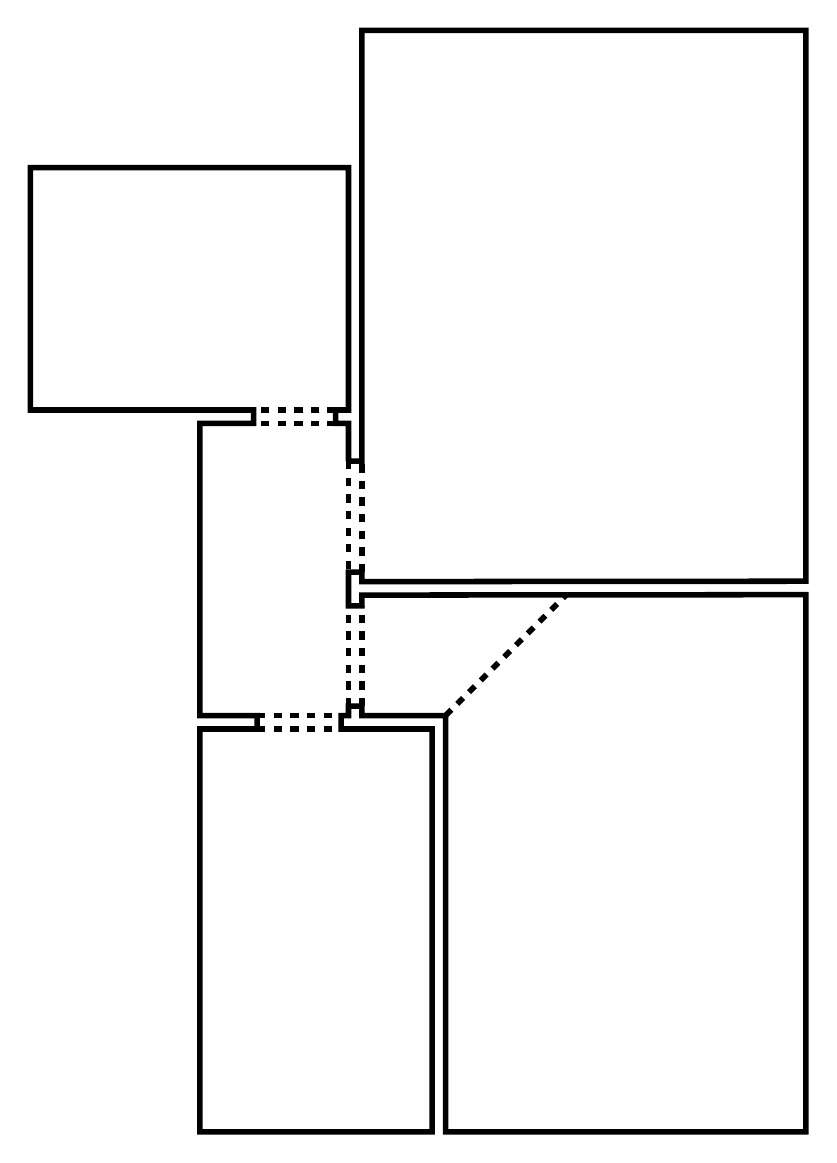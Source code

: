 % This file was created by matlab2tikz v0.4.0.
% Copyright (c) 2008--2013, Nico Schlömer <nico.schloemer@gmail.com>
% All rights reserved.
% 
% The latest updates can be retrieved from
%   http://www.mathworks.com/matlabcentral/fileexchange/22022-matlab2tikz
% where you can also make suggestions and rate matlab2tikz.
% 
% % -*- root: TestingFigures.tex -*-
% 
\begin{tikzpicture}

\begin{axis}[%
width=10cm,
height=14.188cm,
scale only axis,
xmin=50,
xmax=5900,
ymin=500,
ymax=8800,
hide axis,
axis x line*=bottom,
axis y line*=left,
y post scale=1,
unit vector ratio=1 1 1
]
\addplot [
color=blue,
solid,
forget plot
]
table[row sep=crcr]{
2470 5535\\
2470 5815\\
2375 5815\\
2375 5915\\
2470 5915\\
2470 7715\\
107 7715\\
107 5915\\
1765 5915\\
1765 5815\\
1365 5815\\
1365 3645\\
1791 3645\\
1791 3545\\
1365 3545\\
1365 552\\
3091 552\\
3091 3545\\
2415 3545\\
2415 3645\\
2470 3645\\
2470 3715\\
2570 3715\\
2570 3645\\
3191 3645\\
3191 552\\
5868 552\\
5868 4543\\
2570 4540\\
2570 4460\\
2470 4460\\
2470 4710\\
2570 4710\\
2570 4640\\
5868 4643\\
5868 8735\\
2570 8735\\
2570 5535\\
2470 5535\\
};
\addplot [
color=black,
dashed,
line width=2.0pt,
forget plot
]
table[row sep=crcr]{
3191 3645\\
4087.38 4541.38\\
};
\addplot [
color=black,
dashed,
line width=2.0pt,
forget plot
]
table[row sep=crcr]{
2375 5815\\
1765 5815\\
};
\addplot [
color=black,
dashed,
line width=2.0pt,
forget plot
]
table[row sep=crcr]{
2375 5915\\
1765 5915\\
};
\addplot [
color=black,
dashed,
line width=2.0pt,
forget plot
]
table[row sep=crcr]{
1791 3645\\
2415 3645\\
};
\addplot [
color=black,
dashed,
line width=2.0pt,
forget plot
]
table[row sep=crcr]{
1791 3545\\
2415 3545\\
};
\addplot [
color=black,
dashed,
line width=2.0pt,
forget plot
]
table[row sep=crcr]{
2470 3715\\
2470 4460\\
};
\addplot [
color=black,
dashed,
line width=2.0pt,
forget plot
]
table[row sep=crcr]{
2570 3715\\
2570 4460\\
};
\addplot [
color=black,
dashed,
line width=2.0pt,
forget plot
]
table[row sep=crcr]{
2470 5535\\
2470 4710\\
};
\addplot [
color=black,
dashed,
line width=2.0pt,
forget plot
]
table[row sep=crcr]{
2570 4710\\
2570 5535\\
};
\addplot [
color=black,
solid,
line width=2.0pt,
forget plot
]
table[row sep=crcr]{
2470 5535\\
2470 5815\\
2375 5815\\
2375 5915\\
2470 5915\\
2470 7715\\
107 7715\\
107 5915\\
1765 5915\\
1765 5815\\
1365 5815\\
1365 3645\\
1791 3645\\
1791 3545\\
1365 3545\\
1365 552\\
3091 552\\
3091 3545\\
2415 3545\\
2415 3645\\
2470 3645\\
2470 3715\\
2570 3715\\
2570 3645\\
3191 3645\\
3191 552\\
5868 552\\
5868 4543\\
2570 4540\\
2570 4460\\
2470 4460\\
2470 4710\\
2570 4710\\
2570 4640\\
5868 4643\\
5868 8735\\
2570 8735\\
2570 5535\\
2470 5535\\
};
\end{axis}
\end{tikzpicture}%